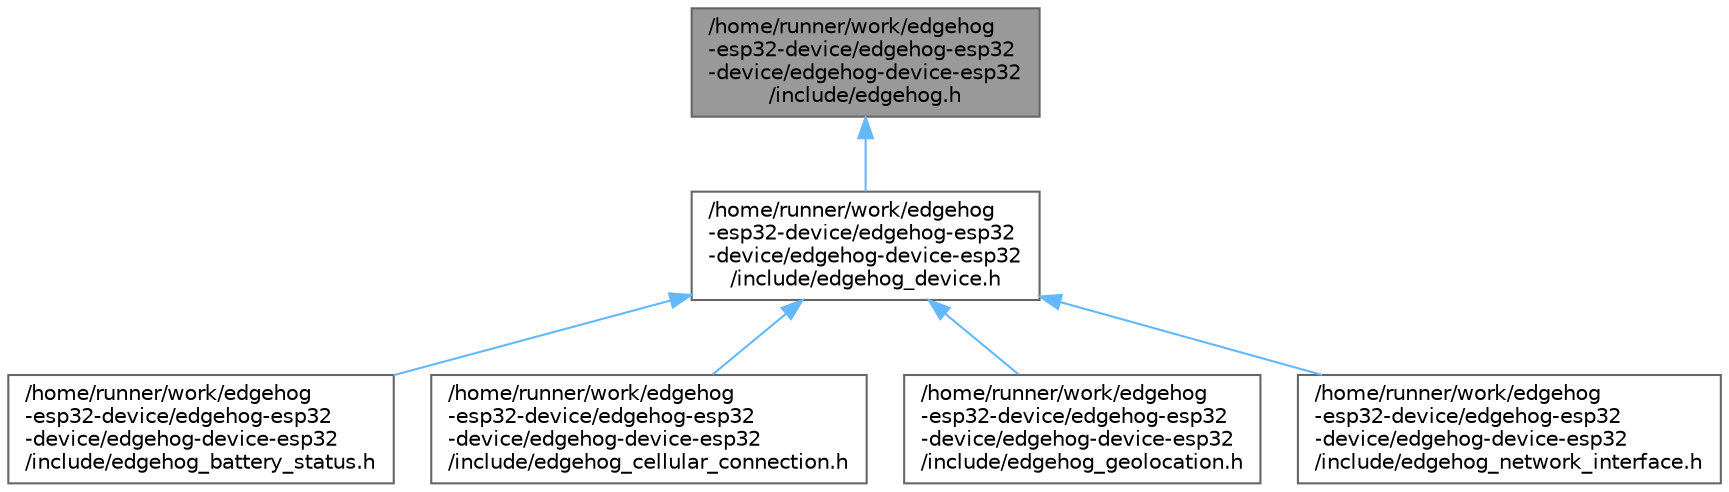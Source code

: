 digraph "/home/runner/work/edgehog-esp32-device/edgehog-esp32-device/edgehog-device-esp32/include/edgehog.h"
{
 // LATEX_PDF_SIZE
  bgcolor="transparent";
  edge [fontname=Helvetica,fontsize=10,labelfontname=Helvetica,labelfontsize=10];
  node [fontname=Helvetica,fontsize=10,shape=box,height=0.2,width=0.4];
  Node1 [id="Node000001",label="/home/runner/work/edgehog\l-esp32-device/edgehog-esp32\l-device/edgehog-device-esp32\l/include/edgehog.h",height=0.2,width=0.4,color="gray40", fillcolor="grey60", style="filled", fontcolor="black",tooltip="Edgehog types and defines."];
  Node1 -> Node2 [id="edge1_Node000001_Node000002",dir="back",color="steelblue1",style="solid",tooltip=" "];
  Node2 [id="Node000002",label="/home/runner/work/edgehog\l-esp32-device/edgehog-esp32\l-device/edgehog-device-esp32\l/include/edgehog_device.h",height=0.2,width=0.4,color="grey40", fillcolor="white", style="filled",URL="$edgehog__device_8h.html",tooltip="Edgehog device SDK API."];
  Node2 -> Node3 [id="edge2_Node000002_Node000003",dir="back",color="steelblue1",style="solid",tooltip=" "];
  Node3 [id="Node000003",label="/home/runner/work/edgehog\l-esp32-device/edgehog-esp32\l-device/edgehog-device-esp32\l/include/edgehog_battery_status.h",height=0.2,width=0.4,color="grey40", fillcolor="white", style="filled",URL="$edgehog__battery__status_8h.html",tooltip="Edgehog device battery status API."];
  Node2 -> Node4 [id="edge3_Node000002_Node000004",dir="back",color="steelblue1",style="solid",tooltip=" "];
  Node4 [id="Node000004",label="/home/runner/work/edgehog\l-esp32-device/edgehog-esp32\l-device/edgehog-device-esp32\l/include/edgehog_cellular_connection.h",height=0.2,width=0.4,color="grey40", fillcolor="white", style="filled",URL="$edgehog__cellular__connection_8h.html",tooltip="Edgehog device cellular connection API."];
  Node2 -> Node5 [id="edge4_Node000002_Node000005",dir="back",color="steelblue1",style="solid",tooltip=" "];
  Node5 [id="Node000005",label="/home/runner/work/edgehog\l-esp32-device/edgehog-esp32\l-device/edgehog-device-esp32\l/include/edgehog_geolocation.h",height=0.2,width=0.4,color="grey40", fillcolor="white", style="filled",URL="$edgehog__geolocation_8h_source.html",tooltip=" "];
  Node2 -> Node6 [id="edge5_Node000002_Node000006",dir="back",color="steelblue1",style="solid",tooltip=" "];
  Node6 [id="Node000006",label="/home/runner/work/edgehog\l-esp32-device/edgehog-esp32\l-device/edgehog-device-esp32\l/include/edgehog_network_interface.h",height=0.2,width=0.4,color="grey40", fillcolor="white", style="filled",URL="$edgehog__network__interface_8h.html",tooltip="Edgehog device network interface API."];
}
